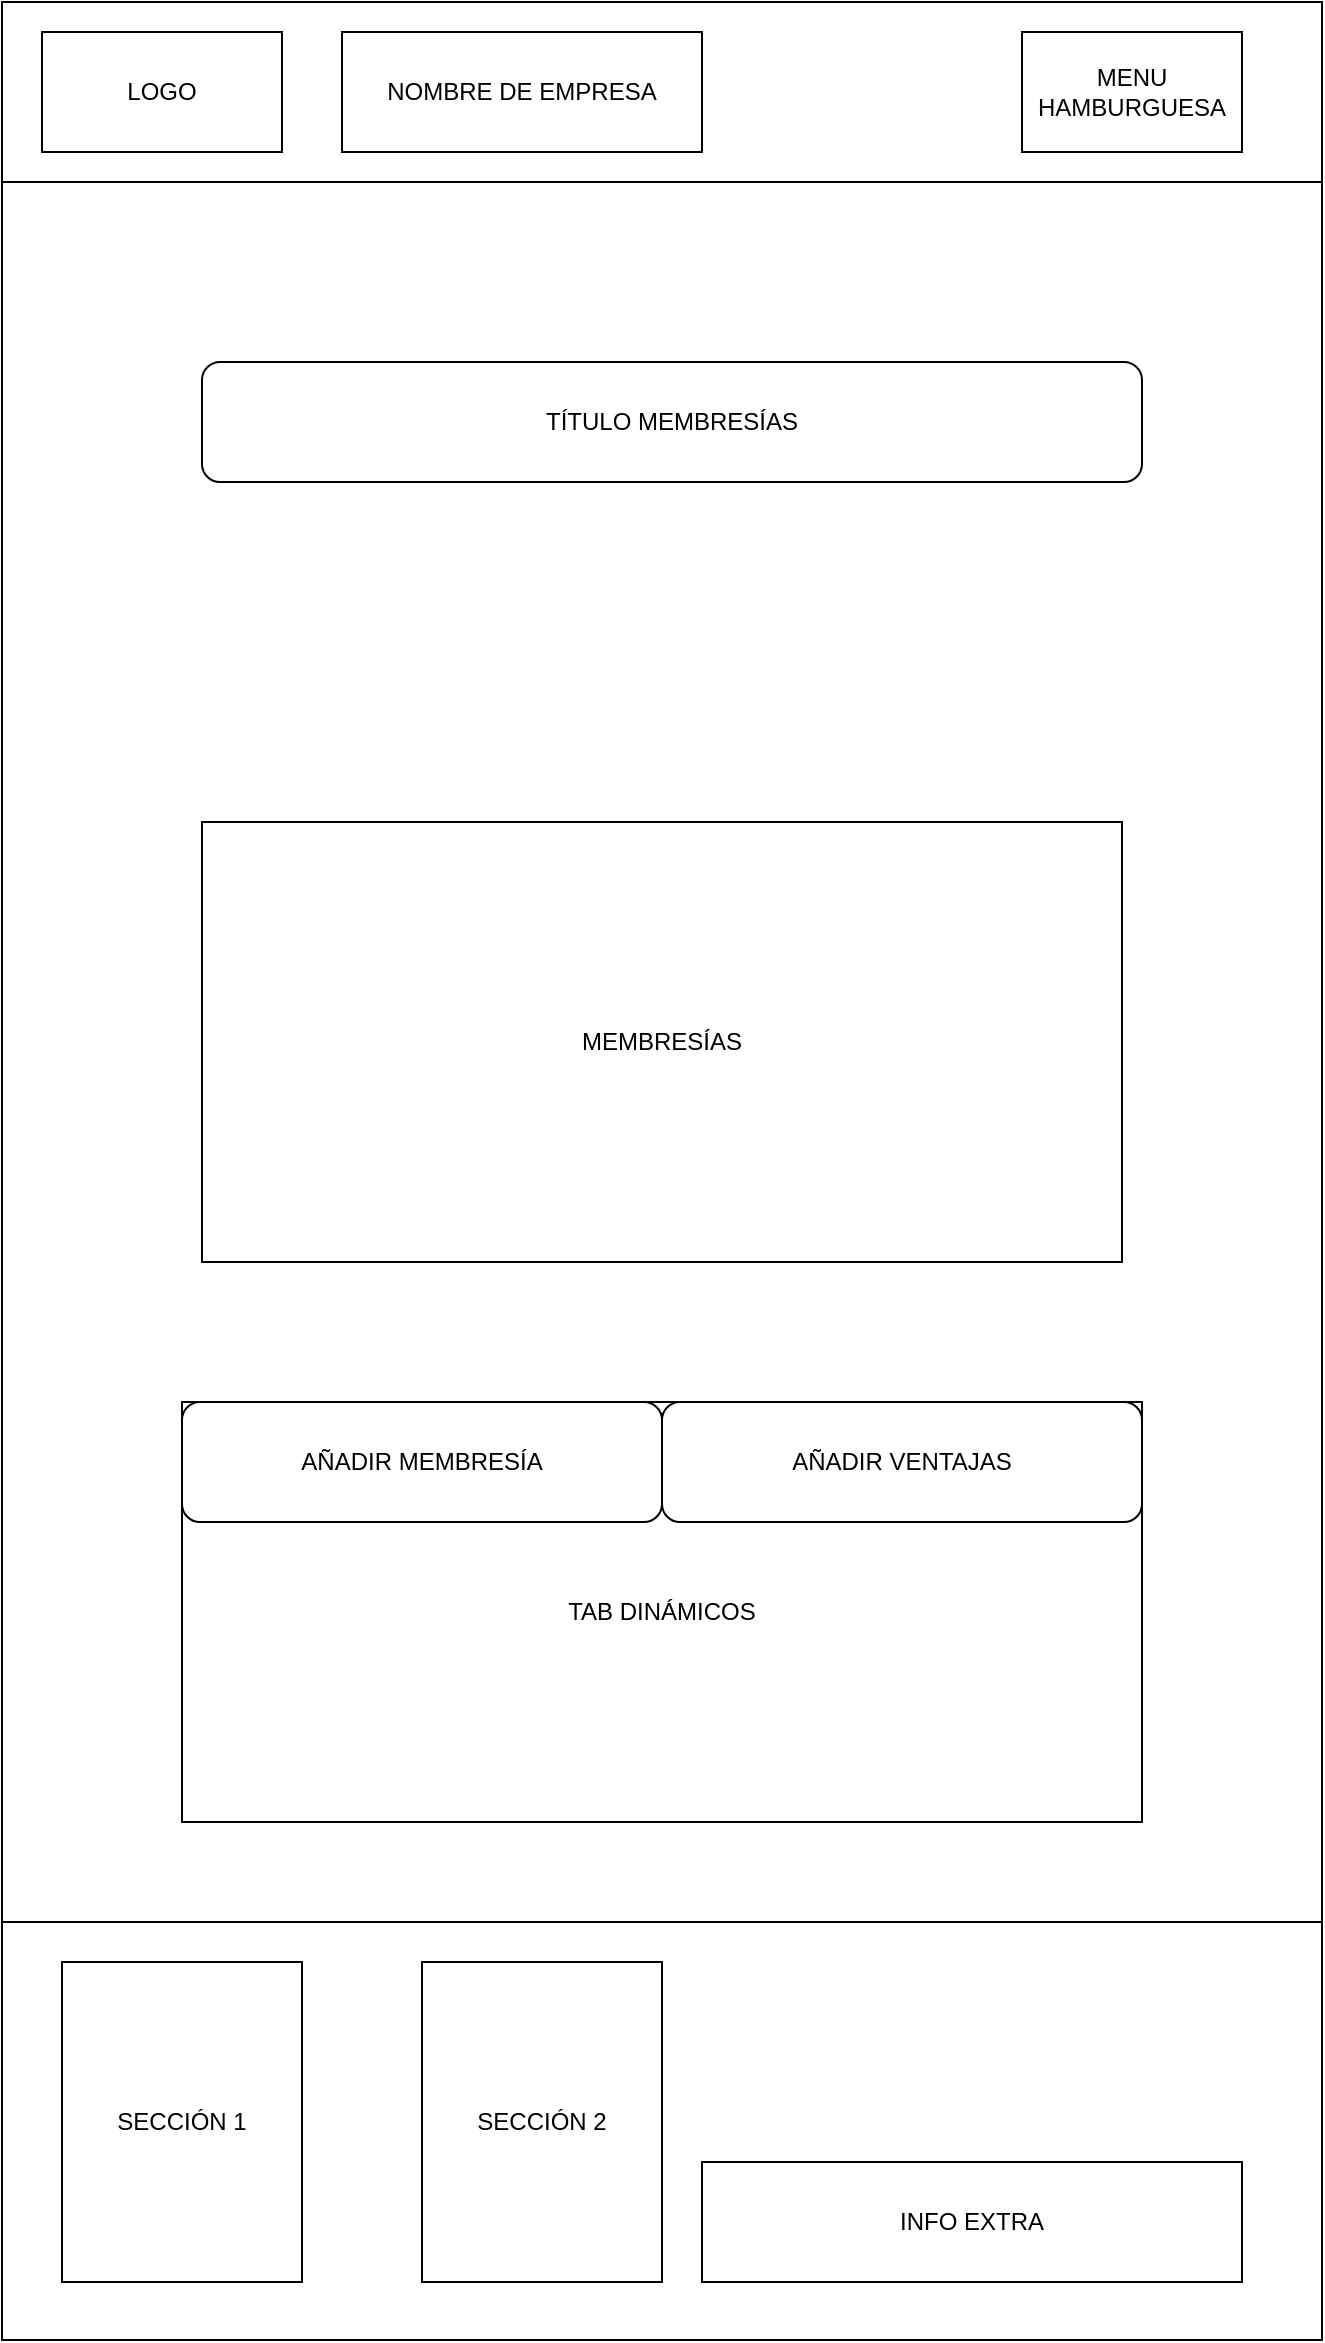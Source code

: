 <mxfile version="20.8.13" type="device" pages="3"><diagram name="membresias-MOVIL" id="ra-QFbAzlhIfbM0gL01Q"><mxGraphModel dx="1687" dy="899" grid="1" gridSize="10" guides="1" tooltips="1" connect="1" arrows="1" fold="1" page="1" pageScale="1" pageWidth="827" pageHeight="1169" math="0" shadow="0"><root><mxCell id="0"/><mxCell id="1" parent="0"/><mxCell id="JmhlsxmF1yoTkaw-SrCD-1" value="" style="rounded=0;whiteSpace=wrap;html=1;" vertex="1" parent="1"><mxGeometry width="660" height="90" as="geometry"/></mxCell><mxCell id="JmhlsxmF1yoTkaw-SrCD-2" value="" style="rounded=0;whiteSpace=wrap;html=1;" vertex="1" parent="1"><mxGeometry y="90" width="660" height="870" as="geometry"/></mxCell><mxCell id="JmhlsxmF1yoTkaw-SrCD-3" value="" style="rounded=0;whiteSpace=wrap;html=1;" vertex="1" parent="1"><mxGeometry y="960" width="660" height="209" as="geometry"/></mxCell><mxCell id="JmhlsxmF1yoTkaw-SrCD-4" value="LOGO" style="rounded=0;whiteSpace=wrap;html=1;" vertex="1" parent="1"><mxGeometry x="20" y="15" width="120" height="60" as="geometry"/></mxCell><mxCell id="JmhlsxmF1yoTkaw-SrCD-5" value="MENU HAMBURGUESA" style="rounded=0;whiteSpace=wrap;html=1;" vertex="1" parent="1"><mxGeometry x="510" y="15" width="110" height="60" as="geometry"/></mxCell><mxCell id="JmhlsxmF1yoTkaw-SrCD-6" value="SECCIÓN 1" style="rounded=0;whiteSpace=wrap;html=1;" vertex="1" parent="1"><mxGeometry x="30" y="980" width="120" height="160" as="geometry"/></mxCell><mxCell id="JmhlsxmF1yoTkaw-SrCD-7" value="SECCIÓN 2" style="rounded=0;whiteSpace=wrap;html=1;" vertex="1" parent="1"><mxGeometry x="210" y="980" width="120" height="160" as="geometry"/></mxCell><mxCell id="JmhlsxmF1yoTkaw-SrCD-8" value="INFO EXTRA" style="rounded=0;whiteSpace=wrap;html=1;" vertex="1" parent="1"><mxGeometry x="350" y="1080" width="270" height="60" as="geometry"/></mxCell><mxCell id="JmhlsxmF1yoTkaw-SrCD-9" value="TÍTULO MEMBRESÍAS" style="rounded=1;whiteSpace=wrap;html=1;" vertex="1" parent="1"><mxGeometry x="100" y="180" width="470" height="60" as="geometry"/></mxCell><mxCell id="JmhlsxmF1yoTkaw-SrCD-10" value="NOMBRE DE EMPRESA" style="rounded=0;whiteSpace=wrap;html=1;" vertex="1" parent="1"><mxGeometry x="170" y="15" width="180" height="60" as="geometry"/></mxCell><mxCell id="JmhlsxmF1yoTkaw-SrCD-11" value="TAB DINÁMICOS" style="rounded=0;whiteSpace=wrap;html=1;" vertex="1" parent="1"><mxGeometry x="90" y="700" width="480" height="210" as="geometry"/></mxCell><mxCell id="JmhlsxmF1yoTkaw-SrCD-12" value="AÑADIR MEMBRESÍA" style="rounded=1;whiteSpace=wrap;html=1;" vertex="1" parent="1"><mxGeometry x="90" y="700" width="240" height="60" as="geometry"/></mxCell><mxCell id="JmhlsxmF1yoTkaw-SrCD-13" value="AÑADIR VENTAJAS" style="rounded=1;whiteSpace=wrap;html=1;" vertex="1" parent="1"><mxGeometry x="330" y="700" width="240" height="60" as="geometry"/></mxCell><mxCell id="JmhlsxmF1yoTkaw-SrCD-16" value="MEMBRESÍAS" style="rounded=0;whiteSpace=wrap;html=1;" vertex="1" parent="1"><mxGeometry x="100" y="410" width="460" height="220" as="geometry"/></mxCell></root></mxGraphModel></diagram><diagram id="hYBEtd2Fjh2Bj9GQy4p9" name="membresias-TABLET"><mxGraphModel dx="2049" dy="1091" grid="1" gridSize="10" guides="1" tooltips="1" connect="1" arrows="1" fold="1" page="1" pageScale="1" pageWidth="827" pageHeight="1169" math="0" shadow="0"><root><mxCell id="0"/><mxCell id="1" parent="0"/><mxCell id="9tMEx24rZz5Dg_py4bpz-1" value="" style="rounded=0;whiteSpace=wrap;html=1;" vertex="1" parent="1"><mxGeometry width="850" height="90" as="geometry"/></mxCell><mxCell id="9tMEx24rZz5Dg_py4bpz-2" value="" style="rounded=0;whiteSpace=wrap;html=1;" vertex="1" parent="1"><mxGeometry y="90" width="850" height="870" as="geometry"/></mxCell><mxCell id="9tMEx24rZz5Dg_py4bpz-3" value="" style="rounded=0;whiteSpace=wrap;html=1;" vertex="1" parent="1"><mxGeometry y="960" width="850" height="209" as="geometry"/></mxCell><mxCell id="9tMEx24rZz5Dg_py4bpz-4" value="LOGO" style="rounded=0;whiteSpace=wrap;html=1;" vertex="1" parent="1"><mxGeometry x="20" y="15" width="120" height="60" as="geometry"/></mxCell><mxCell id="9tMEx24rZz5Dg_py4bpz-5" value="MENU HAMBURGUESA" style="rounded=0;whiteSpace=wrap;html=1;" vertex="1" parent="1"><mxGeometry x="690" y="15" width="110" height="60" as="geometry"/></mxCell><mxCell id="9tMEx24rZz5Dg_py4bpz-6" value="SECCIÓN 1" style="rounded=0;whiteSpace=wrap;html=1;" vertex="1" parent="1"><mxGeometry x="30" y="980" width="170" height="160" as="geometry"/></mxCell><mxCell id="9tMEx24rZz5Dg_py4bpz-7" value="SECCIÓN 2" style="rounded=0;whiteSpace=wrap;html=1;" vertex="1" parent="1"><mxGeometry x="290" y="980" width="175" height="160" as="geometry"/></mxCell><mxCell id="9tMEx24rZz5Dg_py4bpz-8" value="INFO EXTRA" style="rounded=0;whiteSpace=wrap;html=1;" vertex="1" parent="1"><mxGeometry x="550" y="1080" width="270" height="60" as="geometry"/></mxCell><mxCell id="9tMEx24rZz5Dg_py4bpz-9" value="NOMBRE DE EMPRESA" style="rounded=0;whiteSpace=wrap;html=1;" vertex="1" parent="1"><mxGeometry x="170" y="15" width="180" height="60" as="geometry"/></mxCell><mxCell id="9tMEx24rZz5Dg_py4bpz-10" value="TAB DINÁMICOS" style="rounded=0;whiteSpace=wrap;html=1;" vertex="1" parent="1"><mxGeometry x="174" y="700" width="480" height="210" as="geometry"/></mxCell><mxCell id="9tMEx24rZz5Dg_py4bpz-11" value="AÑADIR MEMBRESÍA" style="rounded=1;whiteSpace=wrap;html=1;" vertex="1" parent="1"><mxGeometry x="174" y="700" width="236" height="60" as="geometry"/></mxCell><mxCell id="9tMEx24rZz5Dg_py4bpz-12" value="AÑADIR VENTAJAS" style="rounded=1;whiteSpace=wrap;html=1;" vertex="1" parent="1"><mxGeometry x="410" y="700" width="244" height="60" as="geometry"/></mxCell><mxCell id="9tMEx24rZz5Dg_py4bpz-15" value="MEMBRESÍAS" style="rounded=0;whiteSpace=wrap;html=1;" vertex="1" parent="1"><mxGeometry x="184" y="410" width="460" height="220" as="geometry"/></mxCell><mxCell id="9tMEx24rZz5Dg_py4bpz-16" value="TÍTULO MEMBRESÍAS" style="rounded=1;whiteSpace=wrap;html=1;" vertex="1" parent="1"><mxGeometry x="162" y="160" width="504" height="80" as="geometry"/></mxCell></root></mxGraphModel></diagram><diagram id="q3uEdXtKQCJNhmoWuxQB" name="membresias-ESCRITORIO"><mxGraphModel dx="2049" dy="1091" grid="1" gridSize="10" guides="1" tooltips="1" connect="1" arrows="1" fold="1" page="1" pageScale="1" pageWidth="827" pageHeight="1169" math="0" shadow="0"><root><mxCell id="0"/><mxCell id="1" parent="0"/><mxCell id="6d1INQRofGyEkGuPIGEQ-1" value="" style="rounded=0;whiteSpace=wrap;html=1;" vertex="1" parent="1"><mxGeometry width="1580" height="90" as="geometry"/></mxCell><mxCell id="6d1INQRofGyEkGuPIGEQ-2" value="&lt;font style=&quot;font-size: 18px;&quot;&gt;&lt;br&gt;&lt;/font&gt;" style="rounded=0;whiteSpace=wrap;html=1;" vertex="1" parent="1"><mxGeometry y="90" width="1580" height="1470" as="geometry"/></mxCell><mxCell id="6d1INQRofGyEkGuPIGEQ-3" value="" style="rounded=0;whiteSpace=wrap;html=1;" vertex="1" parent="1"><mxGeometry y="1560" width="1580" height="209" as="geometry"/></mxCell><mxCell id="6d1INQRofGyEkGuPIGEQ-4" value="LOGO" style="rounded=0;whiteSpace=wrap;html=1;" vertex="1" parent="1"><mxGeometry x="20" y="15" width="120" height="60" as="geometry"/></mxCell><mxCell id="6d1INQRofGyEkGuPIGEQ-5" value="MENU" style="rounded=0;whiteSpace=wrap;html=1;" vertex="1" parent="1"><mxGeometry x="390" y="15" width="910" height="60" as="geometry"/></mxCell><mxCell id="6d1INQRofGyEkGuPIGEQ-6" value="SECCIÓN 1" style="rounded=0;whiteSpace=wrap;html=1;" vertex="1" parent="1"><mxGeometry x="90" y="1580" width="170" height="160" as="geometry"/></mxCell><mxCell id="6d1INQRofGyEkGuPIGEQ-7" value="INFO EXTRA" style="rounded=0;whiteSpace=wrap;html=1;" vertex="1" parent="1"><mxGeometry x="1250" y="1660" width="270" height="70" as="geometry"/></mxCell><mxCell id="6d1INQRofGyEkGuPIGEQ-8" value="NOMBRE DE EMPRESA" style="rounded=0;whiteSpace=wrap;html=1;" vertex="1" parent="1"><mxGeometry x="170" y="15" width="180" height="60" as="geometry"/></mxCell><mxCell id="6d1INQRofGyEkGuPIGEQ-9" value="TAB DINÁMICOS" style="rounded=0;whiteSpace=wrap;html=1;" vertex="1" parent="1"><mxGeometry x="330" y="890" width="950" height="530" as="geometry"/></mxCell><mxCell id="6d1INQRofGyEkGuPIGEQ-10" value="AÑADIR MEMBRESÍA" style="rounded=1;whiteSpace=wrap;html=1;" vertex="1" parent="1"><mxGeometry x="332" y="890" width="488" height="100" as="geometry"/></mxCell><mxCell id="6d1INQRofGyEkGuPIGEQ-11" value="AÑADIR VENTAJAS" style="rounded=1;whiteSpace=wrap;html=1;" vertex="1" parent="1"><mxGeometry x="820" y="890" width="460" height="100" as="geometry"/></mxCell><mxCell id="6d1INQRofGyEkGuPIGEQ-14" value="MEMBRESÍAS" style="rounded=0;whiteSpace=wrap;html=1;" vertex="1" parent="1"><mxGeometry x="332" y="399.5" width="948" height="451" as="geometry"/></mxCell><mxCell id="6d1INQRofGyEkGuPIGEQ-15" value="TÍTULO MEMBRESÍAS" style="rounded=1;whiteSpace=wrap;html=1;" vertex="1" parent="1"><mxGeometry x="430" y="160" width="760" height="111" as="geometry"/></mxCell><mxCell id="6d1INQRofGyEkGuPIGEQ-16" value="SECCIÓN 2" style="rounded=0;whiteSpace=wrap;html=1;" vertex="1" parent="1"><mxGeometry x="330" y="1580" width="175" height="160" as="geometry"/></mxCell></root></mxGraphModel></diagram></mxfile>